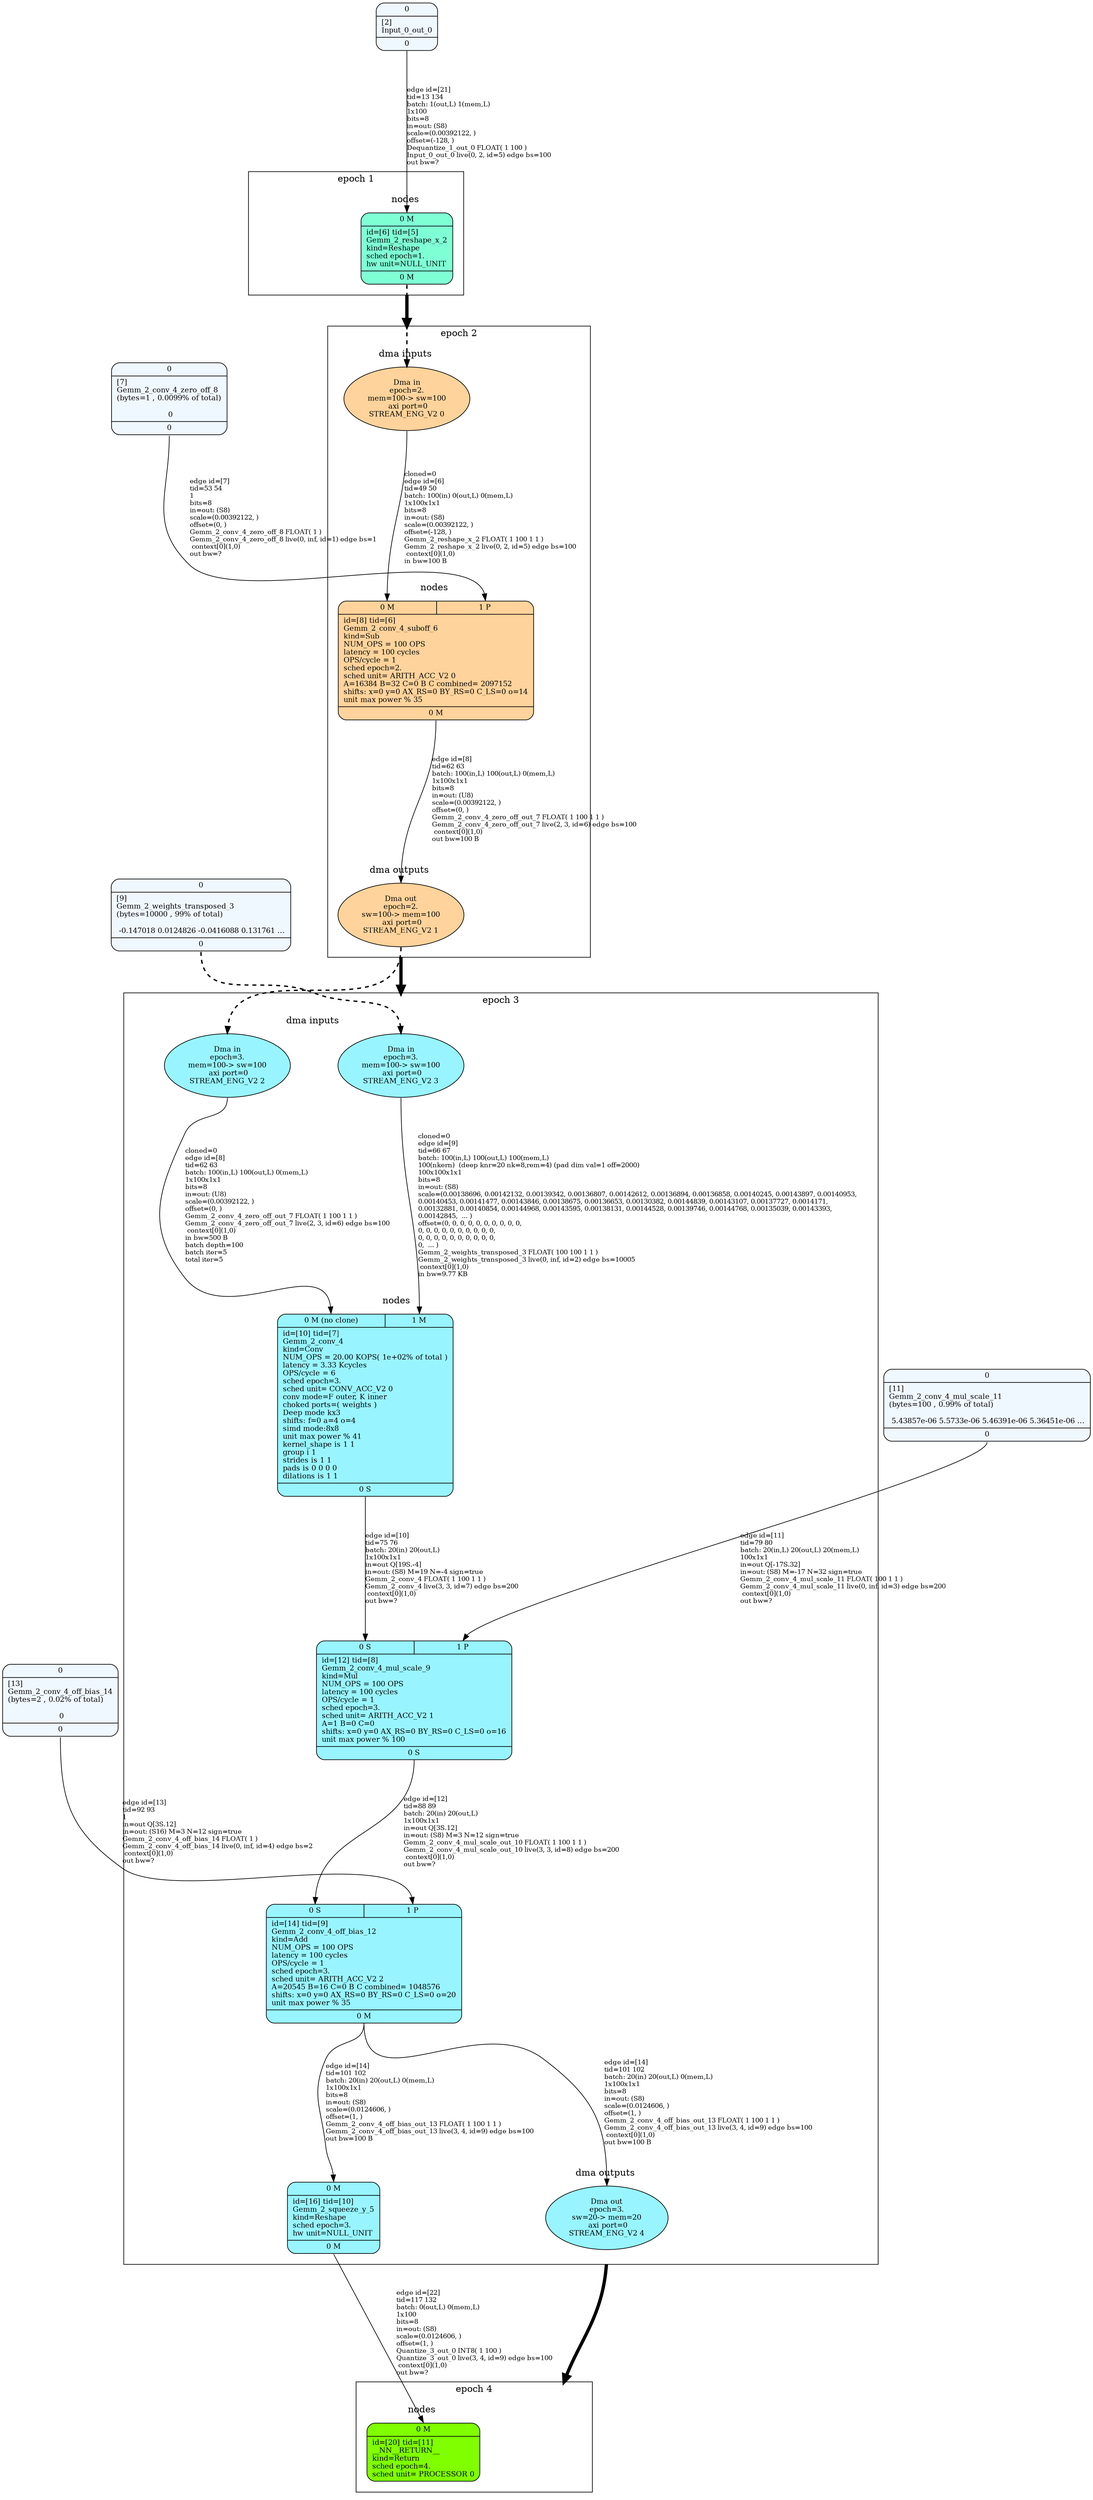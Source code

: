 digraph G {
graph [ fontsize=11 ];
node [ fontsize=11 ];
edge [ fontsize=10 ];
rankdir=BU
ranksep=1.5
nodesep=1
splines=spline
compound=true
Graphinfo [ label="" shape=plaintext, style=rounded, color=black, fontname="Arial-Bold" ];
subgraph cluster_1 { label="epoch 1"; fontsize=14; 
subgraph cluster_1_nodes { label="nodes "; peripheries=0;
Gemm_2_reshape_x_2 ;  }

subgraph cluster_dma_1_in { label=""; peripheries=0;
dummy_1[ style=invis ];  };
 }
subgraph cluster_2 { label="epoch 2"; fontsize=14; 
subgraph cluster_2_nodes { label="nodes "; peripheries=0;
Gemm_2_conv_4_suboff_6 ;  }

subgraph cluster_dma_2_in { label="dma inputs "; peripheries=0;
dma_0i2 ;  };

subgraph cluster_dma_2_out { label="dma outputs "; peripheries=0;
dma_1i2 ;  }
 }
Gemm_2_reshape_x_2:s -> dma_0i2:n [ltail="cluster_1" lhead=cluster_2 strength=1000 penwidth=5];
subgraph cluster_3 { label="epoch 3"; fontsize=14; 
subgraph cluster_3_nodes { label="nodes "; peripheries=0;
Gemm_2_conv_4 ; Gemm_2_conv_4_mul_scale_9 ; Gemm_2_conv_4_off_bias_12 ; Gemm_2_squeeze_y_5 ;  }

subgraph cluster_dma_3_in { label="dma inputs "; peripheries=0;
dma_3i3 ; dma_2i3 ;  };

subgraph cluster_dma_3_out { label="dma outputs "; peripheries=0;
dma_4i3 ;  }
 }
dma_1i2:s -> dma_3i3:n [ltail="cluster_2" lhead=cluster_3 strength=1000 penwidth=5];
subgraph cluster_4 { label="epoch 4"; fontsize=14; 
subgraph cluster_4_nodes { label="nodes "; peripheries=0;
__NN__RETURN__ ;  }

subgraph cluster_dma_4_in { label=""; peripheries=0;
dummy_4[ style=invis ];  };
 }
dma_4i3:s -> dummy_4:n [ltail="cluster_3" lhead=cluster_4 strength=1000 penwidth=5];
Gemm_2_conv_4_off_bias_14 [ label="{ { <i0> 0} |  [13]\lGemm_2_conv_4_off_bias_14\l(bytes=2 , 0.02% of total)\l\l 0 | { <o0> 0} }", shape=record, fillcolor="aliceblue", style="rounded,filled"  ] ;
Input_0_out_0 [ label="{ { <i0> 0} |  [2]\lInput_0_out_0 | { <o0> 0} }", shape=record, fillcolor="aliceblue", style="rounded,filled"  ] ;
Gemm_2_weights_transposed_3 [ label="{ { <i0> 0} |  [9]\lGemm_2_weights_transposed_3\l(bytes=10000 , 99% of total)\l\l -0.147018 0.0124826 -0.0416088 0.131761 ... | { <o0> 0} }", shape=record, fillcolor="aliceblue", style="rounded,filled"  ] ;
Gemm_2_conv_4_mul_scale_11 [ label="{ { <i0> 0} |  [11]\lGemm_2_conv_4_mul_scale_11\l(bytes=100 , 0.99% of total)\l\l 5.43857e-06 5.5733e-06 5.46391e-06 5.36451e-06 ... | { <o0> 0} }", shape=record, fillcolor="aliceblue", style="rounded,filled"  ] ;
Gemm_2_conv_4_zero_off_8 [ label="{ { <i0> 0} |  [7]\lGemm_2_conv_4_zero_off_8\l(bytes=1 , 0.0099% of total)\l\l 0 | { <o0> 0} }", shape=record, fillcolor="aliceblue", style="rounded,filled"  ] ;
Gemm_2_reshape_x_2 [ label="{ { < i0>  0 M } | id=[6] tid=[5]\lGemm_2_reshape_x_2\lkind=Reshape\lsched epoch=1.\lhw unit=NULL_UNIT\l | { < o0>  0 M } }", shape=record, fillcolor="aquamarine", style="rounded,filled"  ] ;
dma_1i2 [ label="Dma out\nepoch=2.\nsw=100-> mem=100
 axi port=0\nSTREAM_ENG_V2 1", shape=ellipse, width=0.1, fillcolor="burlywood1", style="rounded,filled"  ]
Gemm_2_conv_4_suboff_6:o0:s->dma_1i2:n [ label="edge id=[8]\ltid=62 63\lbatch: 100(in,L) 100(out,L) 0(mem,L) \l1x100x1x1\lbits=8\lin=out: (U8)\lscale=(0.00392122, )\loffset=(0, )\lGemm_2_conv_4_zero_off_out_7 FLOAT( 1 100 1 1 )\lGemm_2_conv_4_zero_off_out_7 live(2, 3, id=6) edge bs=100\l context[0](1,0)\lout bw=100 B\l" ]; 
dma_0i2 [ label="Dma in\nepoch=2.\nmem=100-> sw=100
 axi port=0\nSTREAM_ENG_V2 0", shape=ellipse, width=0.1, fillcolor="burlywood1", style="rounded,filled"  ]
Gemm_2_conv_4_suboff_6 [ label="{ { < i0>  0 M  | < i1>  1 P } | id=[8] tid=[6]\lGemm_2_conv_4_suboff_6\lkind=Sub\lNUM_OPS = 100 OPS\llatency = 100 cycles\lOPS/cycle = 1\lsched epoch=2.\lsched unit= ARITH_ACC_V2 0\lA=16384 B=32 C=0 B C combined= 2097152\lshifts: x=0 y=0 AX_RS=0 BY_RS=0 C_LS=0 o=14\lunit max power % 35\l | { < o0>  0 M } }", shape=record, fillcolor="burlywood1", style="rounded,filled"  ] ;
dma_2i3 [ label="Dma in\nepoch=3.\nmem=100-> sw=100
 axi port=0\nSTREAM_ENG_V2 2", shape=ellipse, width=0.1, fillcolor="cadetblue1", style="rounded,filled"  ]
dma_3i3 [ label="Dma in\nepoch=3.\nmem=100-> sw=100
 axi port=0\nSTREAM_ENG_V2 3", shape=ellipse, width=0.1, fillcolor="cadetblue1", style="rounded,filled"  ]
Gemm_2_conv_4 [ label="{ { < i0>  0 M (no clone)  | < i1>  1 M } | id=[10] tid=[7]\lGemm_2_conv_4\lkind=Conv\lNUM_OPS = 20.00 KOPS( 1e+02% of total )\llatency = 3.33 Kcycles\lOPS/cycle = 6\lsched epoch=3.\lsched unit= CONV_ACC_V2 0\lconv mode=F outer, K inner\lchoked ports=( weights  )\lDeep mode kx3\lshifts: f=0 a=4 o=4\lsimd mode:8x8\lunit max power % 41\lkernel_shape is 1 1\lgroup i 1\lstrides is 1 1\lpads is 0 0 0 0\ldilations is 1 1\l | { < o0>  0 S } }", shape=record, fillcolor="cadetblue1", style="rounded,filled"  ] ;
Gemm_2_conv_4_mul_scale_9 [ label="{ { < i0>  0 S  | < i1>  1 P } | id=[12] tid=[8]\lGemm_2_conv_4_mul_scale_9\lkind=Mul\lNUM_OPS = 100 OPS\llatency = 100 cycles\lOPS/cycle = 1\lsched epoch=3.\lsched unit= ARITH_ACC_V2 1\lA=1 B=0 C=0\lshifts: x=0 y=0 AX_RS=0 BY_RS=0 C_LS=0 o=16\lunit max power % 100\l | { < o0>  0 S } }", shape=record, fillcolor="cadetblue1", style="rounded,filled"  ] ;
dma_4i3 [ label="Dma out\nepoch=3.\nsw=20-> mem=20
 axi port=0\nSTREAM_ENG_V2 4", shape=ellipse, width=0.1, fillcolor="cadetblue1", style="rounded,filled"  ]
Gemm_2_conv_4_off_bias_12:o0:s->dma_4i3:n [ label="edge id=[14]\ltid=101 102\lbatch: 20(in) 20(out,L) 0(mem,L) \l1x100x1x1\lbits=8\lin=out: (S8)\lscale=(0.0124606, )\loffset=(1, )\lGemm_2_conv_4_off_bias_out_13 FLOAT( 1 100 1 1 )\lGemm_2_conv_4_off_bias_out_13 live(3, 4, id=9) edge bs=100\l context[0](1,0)\lout bw=100 B\l" ]; 
Gemm_2_conv_4_off_bias_12 [ label="{ { < i0>  0 S  | < i1>  1 P } | id=[14] tid=[9]\lGemm_2_conv_4_off_bias_12\lkind=Add\lNUM_OPS = 100 OPS\llatency = 100 cycles\lOPS/cycle = 1\lsched epoch=3.\lsched unit= ARITH_ACC_V2 2\lA=20545 B=16 C=0 B C combined= 1048576\lshifts: x=0 y=0 AX_RS=0 BY_RS=0 C_LS=0 o=20\lunit max power % 35\l | { < o0>  0 M } }", shape=record, fillcolor="cadetblue1", style="rounded,filled"  ] ;
Gemm_2_squeeze_y_5 [ label="{ { < i0>  0 M } | id=[16] tid=[10]\lGemm_2_squeeze_y_5\lkind=Reshape\lsched epoch=3.\lhw unit=NULL_UNIT\l | { < o0>  0 M } }", shape=record, fillcolor="cadetblue1", style="rounded,filled"  ] ;
__NN__RETURN__ [ label="{ { < i0>  0 M } | id=[20] tid=[11]\l__NN__RETURN__\lkind=Return\lsched epoch=4.\lsched unit= PROCESSOR 0\l}", shape=record, fillcolor="chartreuse", style="rounded,filled"  ] ;
Gemm_2_reshape_x_2:o0:s->dma_0i2:n [ penwidth=2, style=dashed  ]; 
dma_0i2:s->Gemm_2_conv_4_suboff_6:i0:n [ label="cloned=0\ledge id=[6]\ltid=49 50\lbatch: 100(in) 0(out,L) 0(mem,L) \l1x100x1x1\lbits=8\lin=out: (S8)\lscale=(0.00392122, )\loffset=(-128, )\lGemm_2_reshape_x_2 FLOAT( 1 100 1 1 )\lGemm_2_reshape_x_2 live(0, 2, id=5) edge bs=100\l context[0](1,0)\lin bw=100 B\l"   ]; 
Gemm_2_conv_4_zero_off_8:o0:s->Gemm_2_conv_4_suboff_6:i1:n [ label="edge id=[7]\ltid=53 54\l1\lbits=8\lin=out: (S8)\lscale=(0.00392122, )\loffset=(0, )\lGemm_2_conv_4_zero_off_8 FLOAT( 1 )\lGemm_2_conv_4_zero_off_8 live(0, inf, id=1) edge bs=1\l context[0](1,0)\lout bw=?\l" ]; 
dma_1i2:s->dma_2i3:n [ penwidth=2, style=dashed  ]; 
dma_2i3:s->Gemm_2_conv_4:i0:n [ label="cloned=0\ledge id=[8]\ltid=62 63\lbatch: 100(in,L) 100(out,L) 0(mem,L) \l1x100x1x1\lbits=8\lin=out: (U8)\lscale=(0.00392122, )\loffset=(0, )\lGemm_2_conv_4_zero_off_out_7 FLOAT( 1 100 1 1 )\lGemm_2_conv_4_zero_off_out_7 live(2, 3, id=6) edge bs=100\l context[0](1,0)\lin bw=500 B\lbatch depth=100\lbatch iter=5\ltotal iter=5\l"   ]; 
Gemm_2_weights_transposed_3:o0:s->dma_3i3:n [ penwidth=2, style=dashed  ]; 
dma_3i3:s->Gemm_2_conv_4:i1:n [ label="cloned=0\ledge id=[9]\ltid=66 67\lbatch: 100(in,L) 100(out,L) 100(mem,L) \l100(nkern)  (deep knr=20 nk=8,rem=4) (pad dim val=1 off=2000)\l100x100x1x1\lbits=8\lin=out: (S8)\lscale=(0.00138696, 0.00142132, 0.00139342, 0.00136807, 0.00142612, 0.00136894, 0.00136858, 0.00140245, 0.00143897, 0.00140953, \l0.00140453, 0.00141477, 0.00143846, 0.00138675, 0.00136653, 0.00130382, 0.00144839, 0.00143107, 0.00137727, 0.0014171, \l0.00132881, 0.00140854, 0.00144968, 0.00143595, 0.00138131, 0.00144528, 0.00139746, 0.00144768, 0.00135039, 0.00143393, \l0.00142845,  ... )\loffset=(0, 0, 0, 0, 0, 0, 0, 0, 0, 0, \l0, 0, 0, 0, 0, 0, 0, 0, 0, 0, \l0, 0, 0, 0, 0, 0, 0, 0, 0, 0, \l0,  ... )\lGemm_2_weights_transposed_3 FLOAT( 100 100 1 1 )\lGemm_2_weights_transposed_3 live(0, inf, id=2) edge bs=10005\l context[0](1,0)\lin bw=9.77 KB\l"   ]; 
Gemm_2_conv_4:o0:s->Gemm_2_conv_4_mul_scale_9:i0:n [ label="edge id=[10]\ltid=75 76\lbatch: 20(in) 20(out,L) \l1x100x1x1\lin=out Q[19S.-4]\lin=out: (S8) M=19 N=-4 sign=true\lGemm_2_conv_4 FLOAT( 1 100 1 1 )\lGemm_2_conv_4 live(3, 3, id=7) edge bs=200\l context[0](1,0)\lout bw=?\l" ]; 
Gemm_2_conv_4_mul_scale_11:o0:s->Gemm_2_conv_4_mul_scale_9:i1:n [ label="edge id=[11]\ltid=79 80\lbatch: 20(in,L) 20(out,L) 20(mem,L) \l100x1x1\lin=out Q[-17S.32]\lin=out: (S8) M=-17 N=32 sign=true\lGemm_2_conv_4_mul_scale_11 FLOAT( 100 1 1 )\lGemm_2_conv_4_mul_scale_11 live(0, inf, id=3) edge bs=200\l context[0](1,0)\lout bw=?\l" ]; 
Gemm_2_conv_4_mul_scale_9:o0:s->Gemm_2_conv_4_off_bias_12:i0:n [ label="edge id=[12]\ltid=88 89\lbatch: 20(in) 20(out,L) \l1x100x1x1\lin=out Q[3S.12]\lin=out: (S8) M=3 N=12 sign=true\lGemm_2_conv_4_mul_scale_out_10 FLOAT( 1 100 1 1 )\lGemm_2_conv_4_mul_scale_out_10 live(3, 3, id=8) edge bs=200\l context[0](1,0)\lout bw=?\l" ]; 
Gemm_2_conv_4_off_bias_14:o0:s->Gemm_2_conv_4_off_bias_12:i1:n [ label="edge id=[13]\ltid=92 93\l1\lin=out Q[3S.12]\lin=out: (S16) M=3 N=12 sign=true\lGemm_2_conv_4_off_bias_14 FLOAT( 1 )\lGemm_2_conv_4_off_bias_14 live(0, inf, id=4) edge bs=2\l context[0](1,0)\lout bw=?\l" ]; 
Gemm_2_conv_4_off_bias_12:o0:s->Gemm_2_squeeze_y_5:i0:n [ label="edge id=[14]\ltid=101 102\lbatch: 20(in) 20(out,L) 0(mem,L) \l1x100x1x1\lbits=8\lin=out: (S8)\lscale=(0.0124606, )\loffset=(1, )\lGemm_2_conv_4_off_bias_out_13 FLOAT( 1 100 1 1 )\lGemm_2_conv_4_off_bias_out_13 live(3, 4, id=9) edge bs=100\lout bw=100 B\l" ]; 
Input_0_out_0:o0:s->Gemm_2_reshape_x_2:i0:n [ label="edge id=[21]\ltid=13 134\lbatch: 1(out,L) 1(mem,L) \l1x100\lbits=8\lin=out: (S8)\lscale=(0.00392122, )\loffset=(-128, )\lDequantize_1_out_0 FLOAT( 1 100 )\lInput_0_out_0 live(0, 2, id=5) edge bs=100\lout bw=?\l" ]; 
Gemm_2_squeeze_y_5:o0:s->__NN__RETURN__:i0:n [ label="edge id=[22]\ltid=117 132\lbatch: 0(out,L) 0(mem,L) \l1x100\lbits=8\lin=out: (S8)\lscale=(0.0124606, )\loffset=(1, )\lQuantize_3_out_0 INT8( 1 100 )\lQuantize_3_out_0 live(3, 4, id=9) edge bs=100\l context[0](1,0)\lout bw=?\l" ]; 
}
